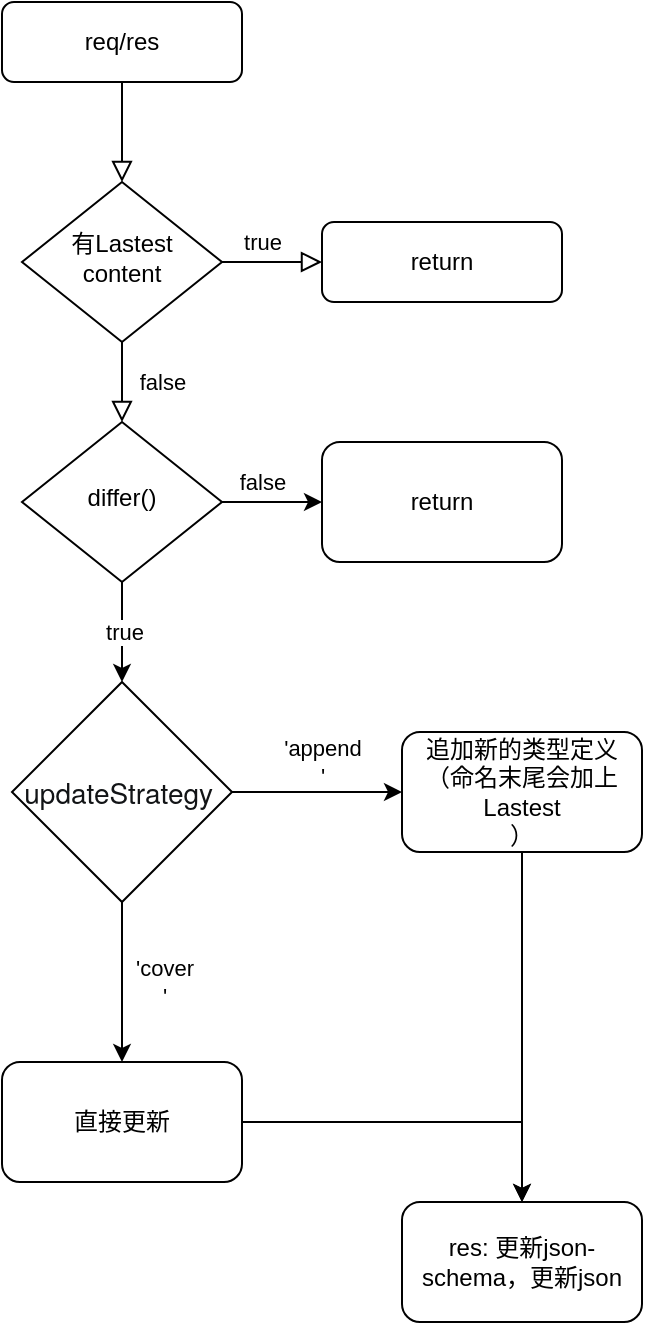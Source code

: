 <mxfile version="14.8.2" type="device"><diagram id="C5RBs43oDa-KdzZeNtuy" name="Page-1"><mxGraphModel dx="1170" dy="1131" grid="1" gridSize="10" guides="1" tooltips="1" connect="1" arrows="1" fold="1" page="1" pageScale="1" pageWidth="827" pageHeight="1169" math="0" shadow="0"><root><mxCell id="WIyWlLk6GJQsqaUBKTNV-0"/><mxCell id="WIyWlLk6GJQsqaUBKTNV-1" parent="WIyWlLk6GJQsqaUBKTNV-0"/><mxCell id="WIyWlLk6GJQsqaUBKTNV-2" value="" style="rounded=0;html=1;jettySize=auto;orthogonalLoop=1;fontSize=11;endArrow=block;endFill=0;endSize=8;strokeWidth=1;shadow=0;labelBackgroundColor=none;edgeStyle=orthogonalEdgeStyle;" parent="WIyWlLk6GJQsqaUBKTNV-1" source="WIyWlLk6GJQsqaUBKTNV-3" target="WIyWlLk6GJQsqaUBKTNV-6" edge="1"><mxGeometry relative="1" as="geometry"/></mxCell><mxCell id="WIyWlLk6GJQsqaUBKTNV-3" value="req/res" style="rounded=1;whiteSpace=wrap;html=1;fontSize=12;glass=0;strokeWidth=1;shadow=0;" parent="WIyWlLk6GJQsqaUBKTNV-1" vertex="1"><mxGeometry x="280" y="120" width="120" height="40" as="geometry"/></mxCell><mxCell id="WIyWlLk6GJQsqaUBKTNV-4" value="false" style="rounded=0;html=1;jettySize=auto;orthogonalLoop=1;fontSize=11;endArrow=block;endFill=0;endSize=8;strokeWidth=1;shadow=0;labelBackgroundColor=none;edgeStyle=orthogonalEdgeStyle;" parent="WIyWlLk6GJQsqaUBKTNV-1" source="WIyWlLk6GJQsqaUBKTNV-6" target="WIyWlLk6GJQsqaUBKTNV-10" edge="1"><mxGeometry y="20" relative="1" as="geometry"><mxPoint as="offset"/></mxGeometry></mxCell><mxCell id="WIyWlLk6GJQsqaUBKTNV-5" value="true" style="edgeStyle=orthogonalEdgeStyle;rounded=0;html=1;jettySize=auto;orthogonalLoop=1;fontSize=11;endArrow=block;endFill=0;endSize=8;strokeWidth=1;shadow=0;labelBackgroundColor=none;" parent="WIyWlLk6GJQsqaUBKTNV-1" source="WIyWlLk6GJQsqaUBKTNV-6" target="WIyWlLk6GJQsqaUBKTNV-7" edge="1"><mxGeometry x="-0.2" y="10" relative="1" as="geometry"><mxPoint as="offset"/></mxGeometry></mxCell><mxCell id="WIyWlLk6GJQsqaUBKTNV-6" value="有Lastest content" style="rhombus;whiteSpace=wrap;html=1;shadow=0;fontFamily=Helvetica;fontSize=12;align=center;strokeWidth=1;spacing=6;spacingTop=-4;" parent="WIyWlLk6GJQsqaUBKTNV-1" vertex="1"><mxGeometry x="290" y="210" width="100" height="80" as="geometry"/></mxCell><mxCell id="WIyWlLk6GJQsqaUBKTNV-7" value="return" style="rounded=1;whiteSpace=wrap;html=1;fontSize=12;glass=0;strokeWidth=1;shadow=0;" parent="WIyWlLk6GJQsqaUBKTNV-1" vertex="1"><mxGeometry x="440" y="230" width="120" height="40" as="geometry"/></mxCell><mxCell id="jrhbLB4whIHCvCe0mVBf-1" value="true" style="edgeStyle=orthogonalEdgeStyle;rounded=0;orthogonalLoop=1;jettySize=auto;html=1;" parent="WIyWlLk6GJQsqaUBKTNV-1" source="WIyWlLk6GJQsqaUBKTNV-10" edge="1"><mxGeometry relative="1" as="geometry"><mxPoint x="340" y="460" as="targetPoint"/></mxGeometry></mxCell><mxCell id="jrhbLB4whIHCvCe0mVBf-3" value="false" style="edgeStyle=orthogonalEdgeStyle;rounded=0;orthogonalLoop=1;jettySize=auto;html=1;" parent="WIyWlLk6GJQsqaUBKTNV-1" source="WIyWlLk6GJQsqaUBKTNV-10" edge="1"><mxGeometry x="-0.2" y="10" relative="1" as="geometry"><mxPoint x="440" y="370" as="targetPoint"/><mxPoint as="offset"/></mxGeometry></mxCell><mxCell id="WIyWlLk6GJQsqaUBKTNV-10" value="differ()" style="rhombus;whiteSpace=wrap;html=1;shadow=0;fontFamily=Helvetica;fontSize=12;align=center;strokeWidth=1;spacing=6;spacingTop=-4;" parent="WIyWlLk6GJQsqaUBKTNV-1" vertex="1"><mxGeometry x="290" y="330" width="100" height="80" as="geometry"/></mxCell><mxCell id="jrhbLB4whIHCvCe0mVBf-7" value="'append&lt;br&gt;'" style="edgeStyle=orthogonalEdgeStyle;rounded=0;orthogonalLoop=1;jettySize=auto;html=1;" parent="WIyWlLk6GJQsqaUBKTNV-1" source="jrhbLB4whIHCvCe0mVBf-5" edge="1"><mxGeometry x="0.059" y="15" relative="1" as="geometry"><mxPoint x="480" y="515" as="targetPoint"/><mxPoint as="offset"/></mxGeometry></mxCell><mxCell id="jrhbLB4whIHCvCe0mVBf-9" value="" style="edgeStyle=orthogonalEdgeStyle;rounded=0;orthogonalLoop=1;jettySize=auto;html=1;" parent="WIyWlLk6GJQsqaUBKTNV-1" source="jrhbLB4whIHCvCe0mVBf-5" edge="1"><mxGeometry relative="1" as="geometry"><mxPoint x="340" y="650" as="targetPoint"/></mxGeometry></mxCell><mxCell id="jrhbLB4whIHCvCe0mVBf-10" value="'cover&lt;br&gt;'" style="edgeLabel;html=1;align=center;verticalAlign=middle;resizable=0;points=[];" parent="jrhbLB4whIHCvCe0mVBf-9" vertex="1" connectable="0"><mxGeometry x="0.048" y="2" relative="1" as="geometry"><mxPoint x="18" y="-2" as="offset"/></mxGeometry></mxCell><mxCell id="jrhbLB4whIHCvCe0mVBf-5" value="&lt;span style=&quot;color: rgb(18 , 20 , 22) ; font-family: &amp;#34;helvetica neue&amp;#34; ; font-size: 14px&quot;&gt;updateStrategy&lt;/span&gt;&lt;span&gt;&amp;nbsp;&lt;/span&gt;" style="rhombus;whiteSpace=wrap;html=1;" parent="WIyWlLk6GJQsqaUBKTNV-1" vertex="1"><mxGeometry x="285" y="460" width="110" height="110" as="geometry"/></mxCell><mxCell id="jrhbLB4whIHCvCe0mVBf-18" value="" style="edgeStyle=orthogonalEdgeStyle;rounded=0;orthogonalLoop=1;jettySize=auto;html=1;" parent="WIyWlLk6GJQsqaUBKTNV-1" source="jrhbLB4whIHCvCe0mVBf-13" target="jrhbLB4whIHCvCe0mVBf-17" edge="1"><mxGeometry relative="1" as="geometry"/></mxCell><mxCell id="jrhbLB4whIHCvCe0mVBf-13" value="&lt;span style=&quot;font-family: &amp;#34;helvetica&amp;#34;&quot;&gt;追加新的类型定义（命名末尾会加上L&lt;/span&gt;astest&lt;span style=&quot;font-family: &amp;#34;helvetica&amp;#34;&quot;&gt;&lt;br&gt;）&lt;/span&gt;" style="rounded=1;whiteSpace=wrap;html=1;" parent="WIyWlLk6GJQsqaUBKTNV-1" vertex="1"><mxGeometry x="480" y="485" width="120" height="60" as="geometry"/></mxCell><mxCell id="jrhbLB4whIHCvCe0mVBf-14" value="&lt;span&gt;return&lt;/span&gt;" style="rounded=1;whiteSpace=wrap;html=1;" parent="WIyWlLk6GJQsqaUBKTNV-1" vertex="1"><mxGeometry x="440" y="340" width="120" height="60" as="geometry"/></mxCell><mxCell id="jrhbLB4whIHCvCe0mVBf-19" value="" style="edgeStyle=orthogonalEdgeStyle;rounded=0;orthogonalLoop=1;jettySize=auto;html=1;" parent="WIyWlLk6GJQsqaUBKTNV-1" source="jrhbLB4whIHCvCe0mVBf-15" target="jrhbLB4whIHCvCe0mVBf-17" edge="1"><mxGeometry relative="1" as="geometry"/></mxCell><mxCell id="jrhbLB4whIHCvCe0mVBf-15" value="&lt;span&gt;直接更新&lt;/span&gt;" style="rounded=1;whiteSpace=wrap;html=1;" parent="WIyWlLk6GJQsqaUBKTNV-1" vertex="1"><mxGeometry x="280" y="650" width="120" height="60" as="geometry"/></mxCell><mxCell id="jrhbLB4whIHCvCe0mVBf-17" value="res: 更新json-schema，更新json" style="whiteSpace=wrap;html=1;rounded=1;" parent="WIyWlLk6GJQsqaUBKTNV-1" vertex="1"><mxGeometry x="480" y="720" width="120" height="60" as="geometry"/></mxCell></root></mxGraphModel></diagram></mxfile>